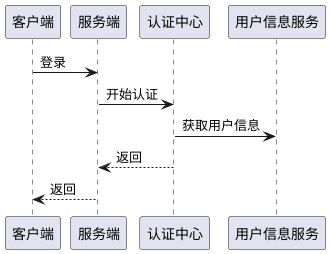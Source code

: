 @startuml

participant 客户端 as client
participant 服务端 as server
participant 认证中心 as appConfig
participant 用户信息服务 as userDetailsServiceImpl

client -> server: 登录
server -> appConfig: 开始认证
appConfig -> userDetailsServiceImpl: 获取用户信息
appConfig --> server: 返回
server --> client: 返回

@enduml